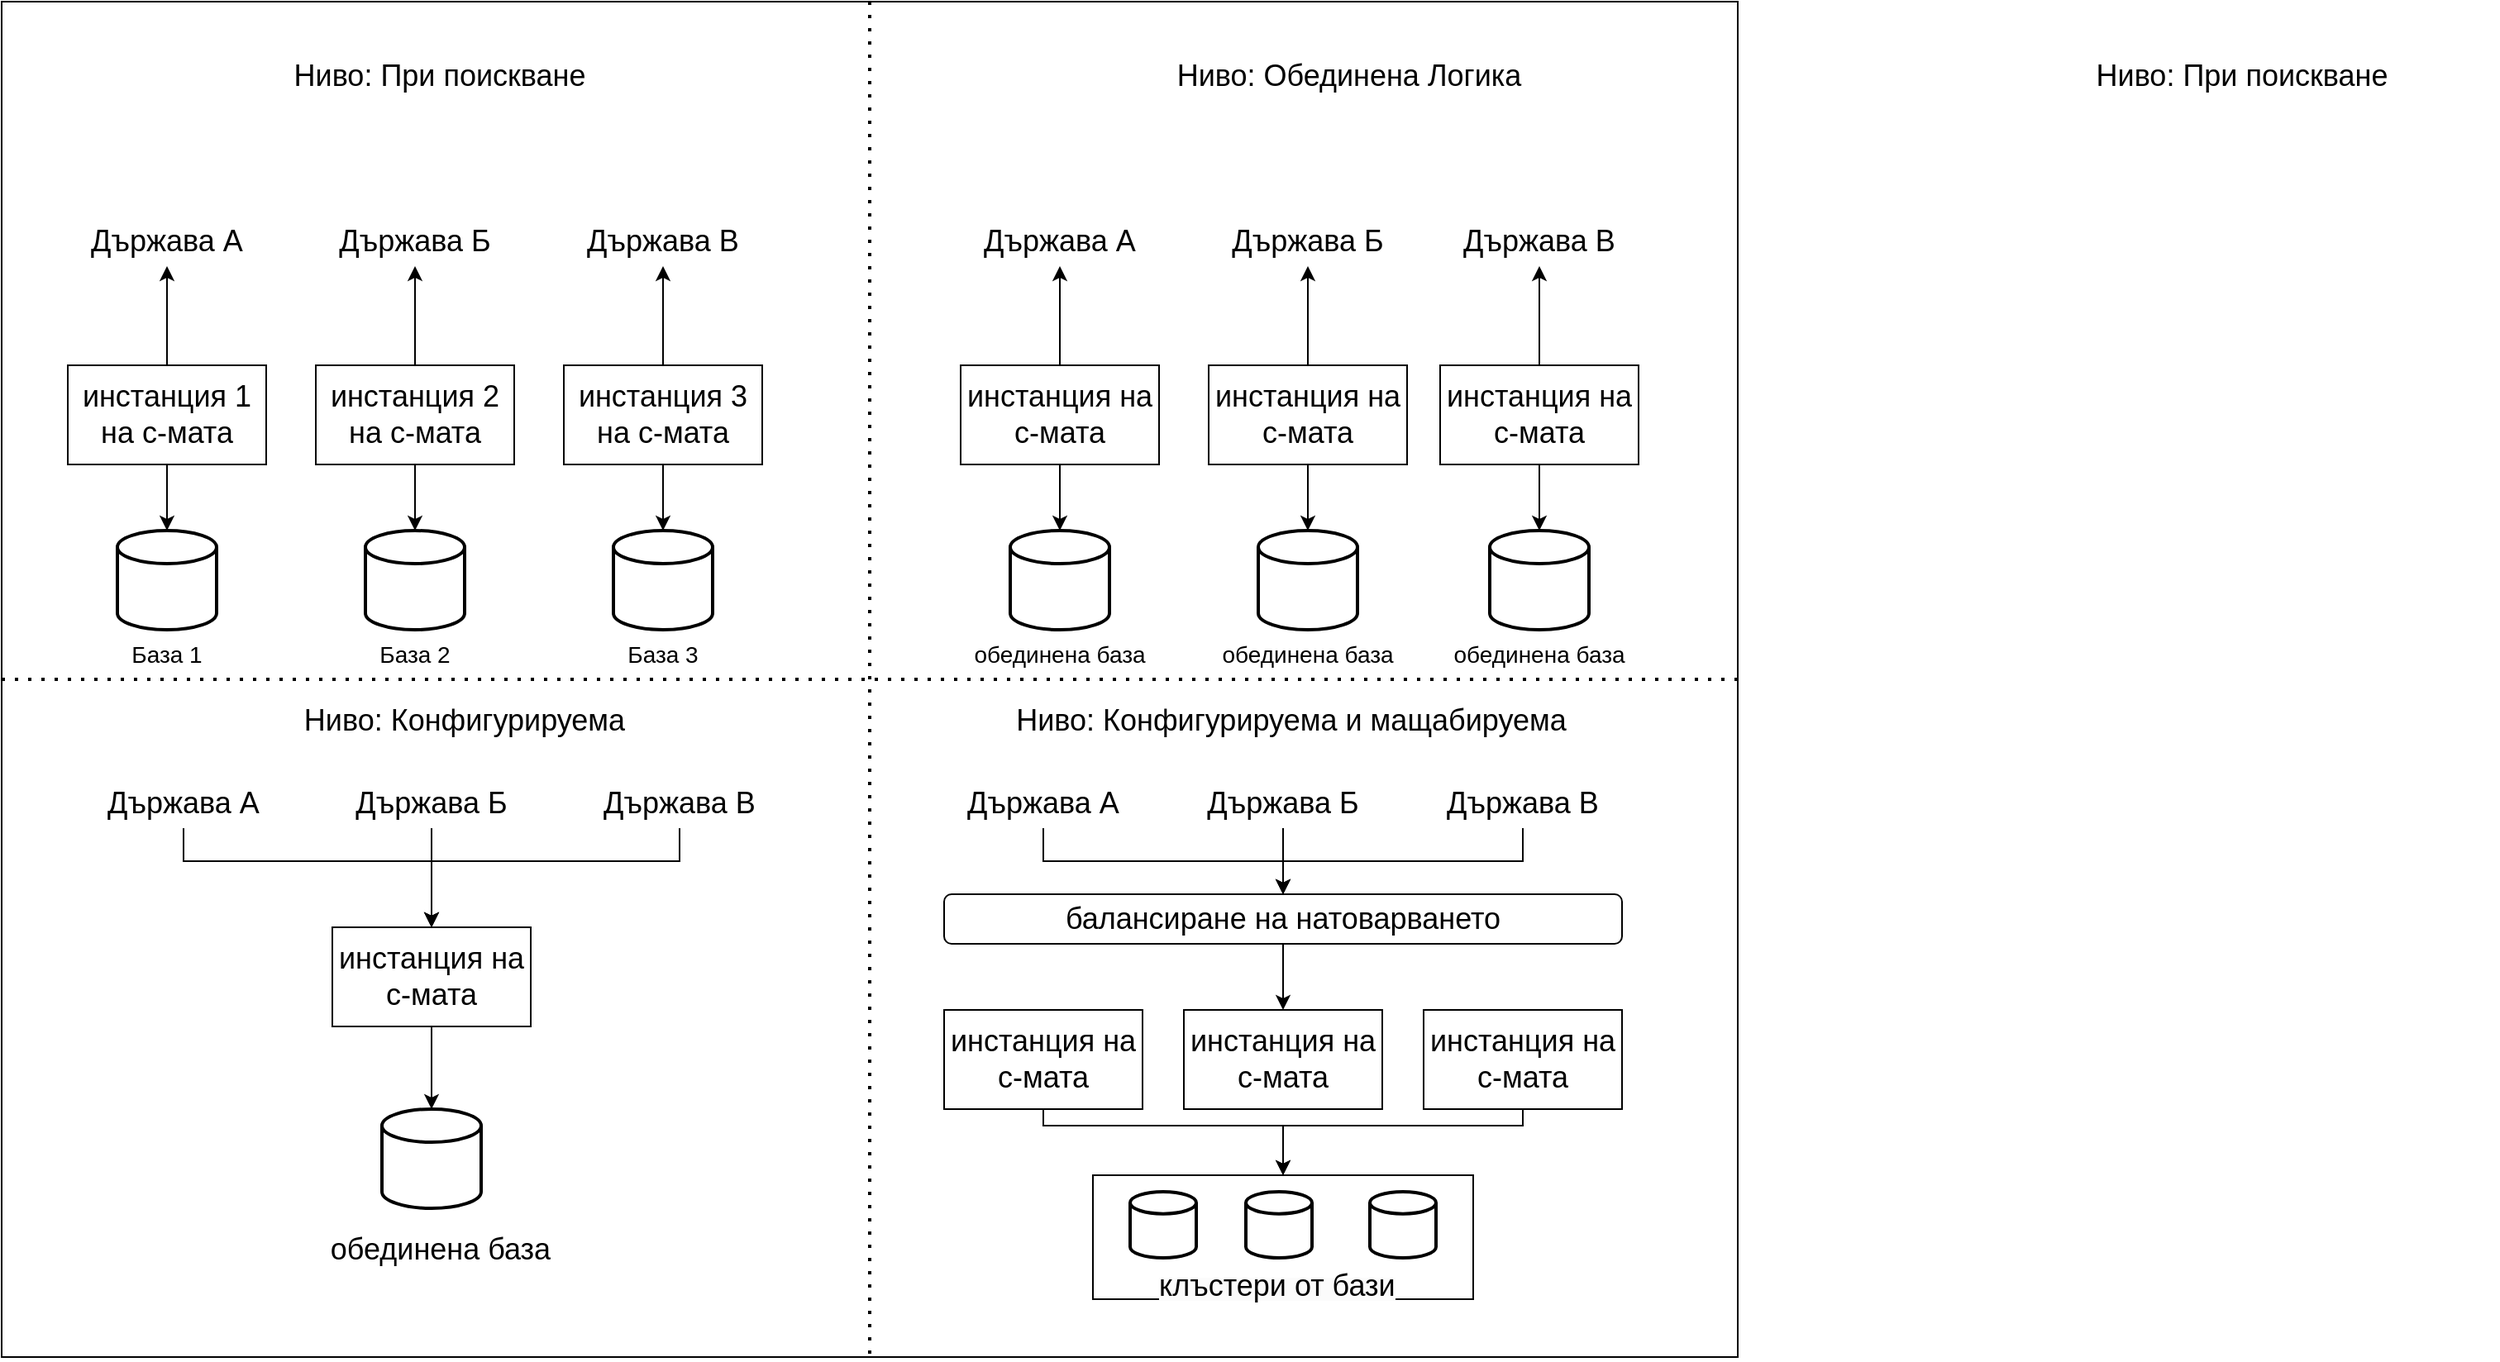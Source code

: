 <mxfile version="23.1.1" type="github">
  <diagram name="Page-1" id="z4rczib-LkPRxgJOSu4e">
    <mxGraphModel dx="2049" dy="1066" grid="1" gridSize="10" guides="1" tooltips="1" connect="1" arrows="1" fold="1" page="1" pageScale="1" pageWidth="827" pageHeight="1169" math="0" shadow="0">
      <root>
        <mxCell id="0" />
        <mxCell id="1" parent="0" />
        <mxCell id="R1ErJ9N_a_U-e3eA8b6c-1" value="" style="rounded=0;whiteSpace=wrap;html=1;" vertex="1" parent="1">
          <mxGeometry x="120" y="120" width="1050" height="820" as="geometry" />
        </mxCell>
        <mxCell id="R1ErJ9N_a_U-e3eA8b6c-5" value="" style="endArrow=none;dashed=1;html=1;dashPattern=1 3;strokeWidth=2;rounded=0;exitX=0;exitY=0.5;exitDx=0;exitDy=0;entryX=1;entryY=0.5;entryDx=0;entryDy=0;" edge="1" parent="1" source="R1ErJ9N_a_U-e3eA8b6c-1" target="R1ErJ9N_a_U-e3eA8b6c-1">
          <mxGeometry width="50" height="50" relative="1" as="geometry">
            <mxPoint x="340" y="420" as="sourcePoint" />
            <mxPoint x="390" y="370" as="targetPoint" />
          </mxGeometry>
        </mxCell>
        <mxCell id="R1ErJ9N_a_U-e3eA8b6c-6" value="" style="endArrow=none;dashed=1;html=1;dashPattern=1 3;strokeWidth=2;rounded=0;exitX=0.5;exitY=0;exitDx=0;exitDy=0;entryX=0.5;entryY=1;entryDx=0;entryDy=0;" edge="1" parent="1" source="R1ErJ9N_a_U-e3eA8b6c-1" target="R1ErJ9N_a_U-e3eA8b6c-1">
          <mxGeometry width="50" height="50" relative="1" as="geometry">
            <mxPoint x="130" y="290" as="sourcePoint" />
            <mxPoint x="880" y="290" as="targetPoint" />
          </mxGeometry>
        </mxCell>
        <mxCell id="R1ErJ9N_a_U-e3eA8b6c-7" value="&lt;font style=&quot;font-size: 18px;&quot;&gt;Ниво: Обединена Логика&lt;/font&gt;" style="text;html=1;strokeColor=none;fillColor=none;align=center;verticalAlign=middle;whiteSpace=wrap;rounded=0;" vertex="1" parent="1">
          <mxGeometry x="780" y="150" width="310" height="30" as="geometry" />
        </mxCell>
        <mxCell id="R1ErJ9N_a_U-e3eA8b6c-8" value="&lt;font style=&quot;font-size: 18px;&quot;&gt;Ниво: При поискване&lt;/font&gt;" style="text;html=1;strokeColor=none;fillColor=none;align=center;verticalAlign=middle;whiteSpace=wrap;rounded=0;" vertex="1" parent="1">
          <mxGeometry x="230" y="150" width="310" height="30" as="geometry" />
        </mxCell>
        <mxCell id="R1ErJ9N_a_U-e3eA8b6c-11" value="" style="edgeStyle=orthogonalEdgeStyle;rounded=0;orthogonalLoop=1;jettySize=auto;html=1;" edge="1" parent="1" source="R1ErJ9N_a_U-e3eA8b6c-9" target="R1ErJ9N_a_U-e3eA8b6c-10">
          <mxGeometry relative="1" as="geometry" />
        </mxCell>
        <mxCell id="R1ErJ9N_a_U-e3eA8b6c-19" value="" style="edgeStyle=orthogonalEdgeStyle;rounded=0;orthogonalLoop=1;jettySize=auto;html=1;" edge="1" parent="1" source="R1ErJ9N_a_U-e3eA8b6c-9" target="R1ErJ9N_a_U-e3eA8b6c-18">
          <mxGeometry relative="1" as="geometry" />
        </mxCell>
        <mxCell id="R1ErJ9N_a_U-e3eA8b6c-9" value="&lt;font style=&quot;font-size: 18px;&quot;&gt;инстанция 1 на с-мата&lt;/font&gt;" style="rounded=0;whiteSpace=wrap;html=1;" vertex="1" parent="1">
          <mxGeometry x="160" y="340" width="120" height="60" as="geometry" />
        </mxCell>
        <mxCell id="R1ErJ9N_a_U-e3eA8b6c-10" value="&lt;font style=&quot;font-size: 18px;&quot;&gt;Държава A&lt;/font&gt;" style="text;html=1;strokeColor=none;fillColor=none;align=center;verticalAlign=middle;whiteSpace=wrap;rounded=0;" vertex="1" parent="1">
          <mxGeometry x="150" y="250" width="140" height="30" as="geometry" />
        </mxCell>
        <mxCell id="R1ErJ9N_a_U-e3eA8b6c-16" value="" style="edgeStyle=orthogonalEdgeStyle;rounded=0;orthogonalLoop=1;jettySize=auto;html=1;" edge="1" parent="1" source="R1ErJ9N_a_U-e3eA8b6c-12" target="R1ErJ9N_a_U-e3eA8b6c-13">
          <mxGeometry relative="1" as="geometry" />
        </mxCell>
        <mxCell id="R1ErJ9N_a_U-e3eA8b6c-38" value="" style="edgeStyle=orthogonalEdgeStyle;rounded=0;orthogonalLoop=1;jettySize=auto;html=1;" edge="1" parent="1" source="R1ErJ9N_a_U-e3eA8b6c-12" target="R1ErJ9N_a_U-e3eA8b6c-20">
          <mxGeometry relative="1" as="geometry" />
        </mxCell>
        <mxCell id="R1ErJ9N_a_U-e3eA8b6c-12" value="&lt;font style=&quot;font-size: 18px;&quot;&gt;инстанция 2 на с-мата&lt;/font&gt;" style="rounded=0;whiteSpace=wrap;html=1;" vertex="1" parent="1">
          <mxGeometry x="310" y="340" width="120" height="60" as="geometry" />
        </mxCell>
        <mxCell id="R1ErJ9N_a_U-e3eA8b6c-13" value="&lt;font style=&quot;font-size: 18px;&quot;&gt;Държава Б&lt;/font&gt;" style="text;html=1;strokeColor=none;fillColor=none;align=center;verticalAlign=middle;whiteSpace=wrap;rounded=0;" vertex="1" parent="1">
          <mxGeometry x="300" y="250" width="140" height="30" as="geometry" />
        </mxCell>
        <mxCell id="R1ErJ9N_a_U-e3eA8b6c-17" value="" style="edgeStyle=orthogonalEdgeStyle;rounded=0;orthogonalLoop=1;jettySize=auto;html=1;" edge="1" parent="1" source="R1ErJ9N_a_U-e3eA8b6c-14" target="R1ErJ9N_a_U-e3eA8b6c-15">
          <mxGeometry relative="1" as="geometry" />
        </mxCell>
        <mxCell id="R1ErJ9N_a_U-e3eA8b6c-39" value="" style="edgeStyle=orthogonalEdgeStyle;rounded=0;orthogonalLoop=1;jettySize=auto;html=1;" edge="1" parent="1" source="R1ErJ9N_a_U-e3eA8b6c-14" target="R1ErJ9N_a_U-e3eA8b6c-22">
          <mxGeometry relative="1" as="geometry" />
        </mxCell>
        <mxCell id="R1ErJ9N_a_U-e3eA8b6c-14" value="&lt;font style=&quot;font-size: 18px;&quot;&gt;инстанция 3 на с-мата&lt;/font&gt;" style="rounded=0;whiteSpace=wrap;html=1;" vertex="1" parent="1">
          <mxGeometry x="460" y="340" width="120" height="60" as="geometry" />
        </mxCell>
        <mxCell id="R1ErJ9N_a_U-e3eA8b6c-15" value="&lt;font style=&quot;font-size: 18px;&quot;&gt;Държава В&lt;/font&gt;" style="text;html=1;strokeColor=none;fillColor=none;align=center;verticalAlign=middle;whiteSpace=wrap;rounded=0;" vertex="1" parent="1">
          <mxGeometry x="450" y="250" width="140" height="30" as="geometry" />
        </mxCell>
        <mxCell id="R1ErJ9N_a_U-e3eA8b6c-18" value="" style="strokeWidth=2;html=1;shape=mxgraph.flowchart.database;whiteSpace=wrap;" vertex="1" parent="1">
          <mxGeometry x="190" y="440" width="60" height="60" as="geometry" />
        </mxCell>
        <mxCell id="R1ErJ9N_a_U-e3eA8b6c-20" value="" style="strokeWidth=2;html=1;shape=mxgraph.flowchart.database;whiteSpace=wrap;" vertex="1" parent="1">
          <mxGeometry x="340" y="440" width="60" height="60" as="geometry" />
        </mxCell>
        <mxCell id="R1ErJ9N_a_U-e3eA8b6c-22" value="" style="strokeWidth=2;html=1;shape=mxgraph.flowchart.database;whiteSpace=wrap;" vertex="1" parent="1">
          <mxGeometry x="490" y="440" width="60" height="60" as="geometry" />
        </mxCell>
        <mxCell id="R1ErJ9N_a_U-e3eA8b6c-23" value="&lt;font style=&quot;font-size: 18px;&quot;&gt;Ниво: При поискване&lt;/font&gt;" style="text;html=1;strokeColor=none;fillColor=none;align=center;verticalAlign=middle;whiteSpace=wrap;rounded=0;" vertex="1" parent="1">
          <mxGeometry x="1320" y="150" width="310" height="30" as="geometry" />
        </mxCell>
        <mxCell id="R1ErJ9N_a_U-e3eA8b6c-24" value="" style="edgeStyle=orthogonalEdgeStyle;rounded=0;orthogonalLoop=1;jettySize=auto;html=1;" edge="1" parent="1" source="R1ErJ9N_a_U-e3eA8b6c-26" target="R1ErJ9N_a_U-e3eA8b6c-27">
          <mxGeometry relative="1" as="geometry" />
        </mxCell>
        <mxCell id="R1ErJ9N_a_U-e3eA8b6c-25" value="" style="edgeStyle=orthogonalEdgeStyle;rounded=0;orthogonalLoop=1;jettySize=auto;html=1;" edge="1" parent="1" source="R1ErJ9N_a_U-e3eA8b6c-26" target="R1ErJ9N_a_U-e3eA8b6c-34">
          <mxGeometry relative="1" as="geometry" />
        </mxCell>
        <mxCell id="R1ErJ9N_a_U-e3eA8b6c-26" value="&lt;font style=&quot;font-size: 18px;&quot;&gt;инстанция на с-мата&lt;/font&gt;" style="rounded=0;whiteSpace=wrap;html=1;" vertex="1" parent="1">
          <mxGeometry x="700" y="340" width="120" height="60" as="geometry" />
        </mxCell>
        <mxCell id="R1ErJ9N_a_U-e3eA8b6c-27" value="&lt;font style=&quot;font-size: 18px;&quot;&gt;Държава A&lt;/font&gt;" style="text;html=1;strokeColor=none;fillColor=none;align=center;verticalAlign=middle;whiteSpace=wrap;rounded=0;" vertex="1" parent="1">
          <mxGeometry x="690" y="250" width="140" height="30" as="geometry" />
        </mxCell>
        <mxCell id="R1ErJ9N_a_U-e3eA8b6c-28" value="" style="edgeStyle=orthogonalEdgeStyle;rounded=0;orthogonalLoop=1;jettySize=auto;html=1;" edge="1" parent="1" source="R1ErJ9N_a_U-e3eA8b6c-29" target="R1ErJ9N_a_U-e3eA8b6c-30">
          <mxGeometry relative="1" as="geometry" />
        </mxCell>
        <mxCell id="R1ErJ9N_a_U-e3eA8b6c-37" value="" style="edgeStyle=orthogonalEdgeStyle;rounded=0;orthogonalLoop=1;jettySize=auto;html=1;" edge="1" parent="1" source="R1ErJ9N_a_U-e3eA8b6c-29" target="R1ErJ9N_a_U-e3eA8b6c-35">
          <mxGeometry relative="1" as="geometry" />
        </mxCell>
        <mxCell id="R1ErJ9N_a_U-e3eA8b6c-29" value="&lt;font style=&quot;font-size: 18px;&quot;&gt;инстанция на с-мата&lt;/font&gt;" style="rounded=0;whiteSpace=wrap;html=1;" vertex="1" parent="1">
          <mxGeometry x="850" y="340" width="120" height="60" as="geometry" />
        </mxCell>
        <mxCell id="R1ErJ9N_a_U-e3eA8b6c-30" value="&lt;font style=&quot;font-size: 18px;&quot;&gt;Държава Б&lt;/font&gt;" style="text;html=1;strokeColor=none;fillColor=none;align=center;verticalAlign=middle;whiteSpace=wrap;rounded=0;" vertex="1" parent="1">
          <mxGeometry x="840" y="250" width="140" height="30" as="geometry" />
        </mxCell>
        <mxCell id="R1ErJ9N_a_U-e3eA8b6c-31" value="" style="edgeStyle=orthogonalEdgeStyle;rounded=0;orthogonalLoop=1;jettySize=auto;html=1;" edge="1" parent="1" source="R1ErJ9N_a_U-e3eA8b6c-32" target="R1ErJ9N_a_U-e3eA8b6c-33">
          <mxGeometry relative="1" as="geometry" />
        </mxCell>
        <mxCell id="R1ErJ9N_a_U-e3eA8b6c-41" value="" style="edgeStyle=orthogonalEdgeStyle;rounded=0;orthogonalLoop=1;jettySize=auto;html=1;" edge="1" parent="1" source="R1ErJ9N_a_U-e3eA8b6c-32" target="R1ErJ9N_a_U-e3eA8b6c-36">
          <mxGeometry relative="1" as="geometry" />
        </mxCell>
        <mxCell id="R1ErJ9N_a_U-e3eA8b6c-32" value="&lt;font style=&quot;font-size: 18px;&quot;&gt;инстанция на с-мата&lt;/font&gt;" style="rounded=0;whiteSpace=wrap;html=1;" vertex="1" parent="1">
          <mxGeometry x="990" y="340" width="120" height="60" as="geometry" />
        </mxCell>
        <mxCell id="R1ErJ9N_a_U-e3eA8b6c-33" value="&lt;font style=&quot;font-size: 18px;&quot;&gt;Държава В&lt;/font&gt;" style="text;html=1;strokeColor=none;fillColor=none;align=center;verticalAlign=middle;whiteSpace=wrap;rounded=0;" vertex="1" parent="1">
          <mxGeometry x="980" y="250" width="140" height="30" as="geometry" />
        </mxCell>
        <mxCell id="R1ErJ9N_a_U-e3eA8b6c-34" value="" style="strokeWidth=2;html=1;shape=mxgraph.flowchart.database;whiteSpace=wrap;" vertex="1" parent="1">
          <mxGeometry x="730" y="440" width="60" height="60" as="geometry" />
        </mxCell>
        <mxCell id="R1ErJ9N_a_U-e3eA8b6c-35" value="" style="strokeWidth=2;html=1;shape=mxgraph.flowchart.database;whiteSpace=wrap;" vertex="1" parent="1">
          <mxGeometry x="880" y="440" width="60" height="60" as="geometry" />
        </mxCell>
        <mxCell id="R1ErJ9N_a_U-e3eA8b6c-36" value="" style="strokeWidth=2;html=1;shape=mxgraph.flowchart.database;whiteSpace=wrap;" vertex="1" parent="1">
          <mxGeometry x="1020" y="440" width="60" height="60" as="geometry" />
        </mxCell>
        <mxCell id="R1ErJ9N_a_U-e3eA8b6c-42" value="&lt;font style=&quot;font-size: 14px;&quot;&gt;База 1&lt;/font&gt;" style="text;html=1;strokeColor=none;fillColor=none;align=center;verticalAlign=middle;whiteSpace=wrap;rounded=0;" vertex="1" parent="1">
          <mxGeometry x="190" y="500" width="60" height="30" as="geometry" />
        </mxCell>
        <mxCell id="R1ErJ9N_a_U-e3eA8b6c-43" value="&lt;font style=&quot;font-size: 14px;&quot;&gt;База 2&lt;/font&gt;" style="text;html=1;strokeColor=none;fillColor=none;align=center;verticalAlign=middle;whiteSpace=wrap;rounded=0;" vertex="1" parent="1">
          <mxGeometry x="340" y="500" width="60" height="30" as="geometry" />
        </mxCell>
        <mxCell id="R1ErJ9N_a_U-e3eA8b6c-45" value="&lt;font style=&quot;font-size: 14px;&quot;&gt;База 3&lt;/font&gt;" style="text;html=1;strokeColor=none;fillColor=none;align=center;verticalAlign=middle;whiteSpace=wrap;rounded=0;" vertex="1" parent="1">
          <mxGeometry x="490" y="500" width="60" height="30" as="geometry" />
        </mxCell>
        <mxCell id="R1ErJ9N_a_U-e3eA8b6c-50" value="&lt;font style=&quot;font-size: 14px;&quot;&gt;обединена база&lt;/font&gt;" style="text;html=1;strokeColor=none;fillColor=none;align=center;verticalAlign=middle;whiteSpace=wrap;rounded=0;" vertex="1" parent="1">
          <mxGeometry x="700" y="500" width="120" height="30" as="geometry" />
        </mxCell>
        <mxCell id="R1ErJ9N_a_U-e3eA8b6c-52" value="&lt;font style=&quot;font-size: 14px;&quot;&gt;обединена база&lt;/font&gt;" style="text;html=1;strokeColor=none;fillColor=none;align=center;verticalAlign=middle;whiteSpace=wrap;rounded=0;" vertex="1" parent="1">
          <mxGeometry x="855" y="500" width="110" height="30" as="geometry" />
        </mxCell>
        <mxCell id="R1ErJ9N_a_U-e3eA8b6c-53" value="&lt;font style=&quot;font-size: 14px;&quot;&gt;обединена база&lt;/font&gt;" style="text;html=1;strokeColor=none;fillColor=none;align=center;verticalAlign=middle;whiteSpace=wrap;rounded=0;" vertex="1" parent="1">
          <mxGeometry x="995" y="500" width="110" height="30" as="geometry" />
        </mxCell>
        <mxCell id="R1ErJ9N_a_U-e3eA8b6c-55" value="&lt;font style=&quot;font-size: 18px;&quot;&gt;Ниво: Конфигурируема и мащабируема&lt;/font&gt;" style="text;html=1;strokeColor=none;fillColor=none;align=center;verticalAlign=middle;whiteSpace=wrap;rounded=0;" vertex="1" parent="1">
          <mxGeometry x="720" y="540" width="360" height="30" as="geometry" />
        </mxCell>
        <mxCell id="R1ErJ9N_a_U-e3eA8b6c-90" style="edgeStyle=orthogonalEdgeStyle;rounded=0;orthogonalLoop=1;jettySize=auto;html=1;" edge="1" parent="1" source="R1ErJ9N_a_U-e3eA8b6c-56" target="R1ErJ9N_a_U-e3eA8b6c-85">
          <mxGeometry relative="1" as="geometry">
            <Array as="points">
              <mxPoint x="750" y="800" />
              <mxPoint x="895" y="800" />
            </Array>
          </mxGeometry>
        </mxCell>
        <mxCell id="R1ErJ9N_a_U-e3eA8b6c-56" value="&lt;font style=&quot;font-size: 18px;&quot;&gt;инстанция на с-мата&lt;/font&gt;" style="rounded=0;whiteSpace=wrap;html=1;" vertex="1" parent="1">
          <mxGeometry x="690" y="730" width="120" height="60" as="geometry" />
        </mxCell>
        <mxCell id="R1ErJ9N_a_U-e3eA8b6c-64" value="" style="edgeStyle=orthogonalEdgeStyle;rounded=0;orthogonalLoop=1;jettySize=auto;html=1;" edge="1" parent="1" source="R1ErJ9N_a_U-e3eA8b6c-57" target="R1ErJ9N_a_U-e3eA8b6c-63">
          <mxGeometry relative="1" as="geometry" />
        </mxCell>
        <mxCell id="R1ErJ9N_a_U-e3eA8b6c-57" value="&lt;font style=&quot;font-size: 18px;&quot;&gt;Държава A&lt;/font&gt;" style="text;html=1;strokeColor=none;fillColor=none;align=center;verticalAlign=middle;whiteSpace=wrap;rounded=0;" vertex="1" parent="1">
          <mxGeometry x="680" y="590" width="140" height="30" as="geometry" />
        </mxCell>
        <mxCell id="R1ErJ9N_a_U-e3eA8b6c-58" value="&lt;font style=&quot;font-size: 18px;&quot;&gt;инстанция на с-мата&lt;/font&gt;" style="rounded=0;whiteSpace=wrap;html=1;" vertex="1" parent="1">
          <mxGeometry x="835" y="730" width="120" height="60" as="geometry" />
        </mxCell>
        <mxCell id="R1ErJ9N_a_U-e3eA8b6c-65" value="" style="edgeStyle=orthogonalEdgeStyle;rounded=0;orthogonalLoop=1;jettySize=auto;html=1;" edge="1" parent="1" source="R1ErJ9N_a_U-e3eA8b6c-59" target="R1ErJ9N_a_U-e3eA8b6c-63">
          <mxGeometry relative="1" as="geometry" />
        </mxCell>
        <mxCell id="R1ErJ9N_a_U-e3eA8b6c-59" value="&lt;font style=&quot;font-size: 18px;&quot;&gt;Държава Б&lt;/font&gt;" style="text;html=1;strokeColor=none;fillColor=none;align=center;verticalAlign=middle;whiteSpace=wrap;rounded=0;" vertex="1" parent="1">
          <mxGeometry x="825" y="590" width="140" height="30" as="geometry" />
        </mxCell>
        <mxCell id="R1ErJ9N_a_U-e3eA8b6c-93" style="edgeStyle=orthogonalEdgeStyle;rounded=0;orthogonalLoop=1;jettySize=auto;html=1;" edge="1" parent="1" source="R1ErJ9N_a_U-e3eA8b6c-60" target="R1ErJ9N_a_U-e3eA8b6c-85">
          <mxGeometry relative="1" as="geometry">
            <Array as="points">
              <mxPoint x="1040" y="800" />
              <mxPoint x="895" y="800" />
            </Array>
          </mxGeometry>
        </mxCell>
        <mxCell id="R1ErJ9N_a_U-e3eA8b6c-60" value="&lt;font style=&quot;font-size: 18px;&quot;&gt;инстанция на с-мата&lt;/font&gt;" style="rounded=0;whiteSpace=wrap;html=1;" vertex="1" parent="1">
          <mxGeometry x="980" y="730" width="120" height="60" as="geometry" />
        </mxCell>
        <mxCell id="R1ErJ9N_a_U-e3eA8b6c-66" value="" style="edgeStyle=orthogonalEdgeStyle;rounded=0;orthogonalLoop=1;jettySize=auto;html=1;" edge="1" parent="1" source="R1ErJ9N_a_U-e3eA8b6c-61" target="R1ErJ9N_a_U-e3eA8b6c-63">
          <mxGeometry relative="1" as="geometry" />
        </mxCell>
        <mxCell id="R1ErJ9N_a_U-e3eA8b6c-61" value="&lt;font style=&quot;font-size: 18px;&quot;&gt;Държава В&lt;/font&gt;" style="text;html=1;strokeColor=none;fillColor=none;align=center;verticalAlign=middle;whiteSpace=wrap;rounded=0;" vertex="1" parent="1">
          <mxGeometry x="970" y="590" width="140" height="30" as="geometry" />
        </mxCell>
        <mxCell id="R1ErJ9N_a_U-e3eA8b6c-67" value="" style="edgeStyle=orthogonalEdgeStyle;rounded=0;orthogonalLoop=1;jettySize=auto;html=1;" edge="1" parent="1" source="R1ErJ9N_a_U-e3eA8b6c-63" target="R1ErJ9N_a_U-e3eA8b6c-58">
          <mxGeometry relative="1" as="geometry" />
        </mxCell>
        <mxCell id="R1ErJ9N_a_U-e3eA8b6c-63" value="&lt;font style=&quot;font-size: 18px;&quot;&gt;балансиране на натоварването&lt;/font&gt;" style="rounded=1;whiteSpace=wrap;html=1;" vertex="1" parent="1">
          <mxGeometry x="690" y="660" width="410" height="30" as="geometry" />
        </mxCell>
        <mxCell id="R1ErJ9N_a_U-e3eA8b6c-82" value="" style="edgeStyle=orthogonalEdgeStyle;rounded=0;orthogonalLoop=1;jettySize=auto;html=1;" edge="1" parent="1" source="R1ErJ9N_a_U-e3eA8b6c-73" target="R1ErJ9N_a_U-e3eA8b6c-77">
          <mxGeometry relative="1" as="geometry" />
        </mxCell>
        <mxCell id="R1ErJ9N_a_U-e3eA8b6c-73" value="&lt;font style=&quot;font-size: 18px;&quot;&gt;инстанция на с-мата&lt;/font&gt;" style="rounded=0;whiteSpace=wrap;html=1;" vertex="1" parent="1">
          <mxGeometry x="320" y="680" width="120" height="60" as="geometry" />
        </mxCell>
        <mxCell id="R1ErJ9N_a_U-e3eA8b6c-80" style="edgeStyle=orthogonalEdgeStyle;rounded=0;orthogonalLoop=1;jettySize=auto;html=1;" edge="1" parent="1" source="R1ErJ9N_a_U-e3eA8b6c-74" target="R1ErJ9N_a_U-e3eA8b6c-73">
          <mxGeometry relative="1" as="geometry">
            <Array as="points">
              <mxPoint x="230" y="640" />
              <mxPoint x="380" y="640" />
            </Array>
          </mxGeometry>
        </mxCell>
        <mxCell id="R1ErJ9N_a_U-e3eA8b6c-74" value="&lt;font style=&quot;font-size: 18px;&quot;&gt;Държава A&lt;/font&gt;" style="text;html=1;strokeColor=none;fillColor=none;align=center;verticalAlign=middle;whiteSpace=wrap;rounded=0;" vertex="1" parent="1">
          <mxGeometry x="160" y="590" width="140" height="30" as="geometry" />
        </mxCell>
        <mxCell id="R1ErJ9N_a_U-e3eA8b6c-79" value="" style="edgeStyle=orthogonalEdgeStyle;rounded=0;orthogonalLoop=1;jettySize=auto;html=1;" edge="1" parent="1" source="R1ErJ9N_a_U-e3eA8b6c-75" target="R1ErJ9N_a_U-e3eA8b6c-73">
          <mxGeometry relative="1" as="geometry" />
        </mxCell>
        <mxCell id="R1ErJ9N_a_U-e3eA8b6c-75" value="&lt;font style=&quot;font-size: 18px;&quot;&gt;Държава Б&lt;/font&gt;" style="text;html=1;strokeColor=none;fillColor=none;align=center;verticalAlign=middle;whiteSpace=wrap;rounded=0;" vertex="1" parent="1">
          <mxGeometry x="310" y="590" width="140" height="30" as="geometry" />
        </mxCell>
        <mxCell id="R1ErJ9N_a_U-e3eA8b6c-81" style="edgeStyle=orthogonalEdgeStyle;rounded=0;orthogonalLoop=1;jettySize=auto;html=1;" edge="1" parent="1" source="R1ErJ9N_a_U-e3eA8b6c-76" target="R1ErJ9N_a_U-e3eA8b6c-73">
          <mxGeometry relative="1" as="geometry">
            <Array as="points">
              <mxPoint x="530" y="640" />
              <mxPoint x="380" y="640" />
            </Array>
          </mxGeometry>
        </mxCell>
        <mxCell id="R1ErJ9N_a_U-e3eA8b6c-76" value="&lt;font style=&quot;font-size: 18px;&quot;&gt;Държава В&lt;/font&gt;" style="text;html=1;strokeColor=none;fillColor=none;align=center;verticalAlign=middle;whiteSpace=wrap;rounded=0;" vertex="1" parent="1">
          <mxGeometry x="460" y="590" width="140" height="30" as="geometry" />
        </mxCell>
        <mxCell id="R1ErJ9N_a_U-e3eA8b6c-77" value="" style="strokeWidth=2;html=1;shape=mxgraph.flowchart.database;whiteSpace=wrap;" vertex="1" parent="1">
          <mxGeometry x="350" y="790" width="60" height="60" as="geometry" />
        </mxCell>
        <mxCell id="R1ErJ9N_a_U-e3eA8b6c-78" value="&lt;font style=&quot;font-size: 18px;&quot;&gt;Ниво: Конфигурируема&lt;/font&gt;" style="text;html=1;strokeColor=none;fillColor=none;align=center;verticalAlign=middle;whiteSpace=wrap;rounded=0;" vertex="1" parent="1">
          <mxGeometry x="220" y="540" width="360" height="30" as="geometry" />
        </mxCell>
        <mxCell id="R1ErJ9N_a_U-e3eA8b6c-84" value="&lt;font style=&quot;font-size: 18px;&quot;&gt;обединена база&lt;/font&gt;" style="text;html=1;strokeColor=none;fillColor=none;align=center;verticalAlign=middle;whiteSpace=wrap;rounded=0;" vertex="1" parent="1">
          <mxGeometry x="312.5" y="860" width="145" height="30" as="geometry" />
        </mxCell>
        <mxCell id="R1ErJ9N_a_U-e3eA8b6c-85" value="" style="rounded=0;whiteSpace=wrap;html=1;" vertex="1" parent="1">
          <mxGeometry x="780" y="830" width="230" height="75" as="geometry" />
        </mxCell>
        <mxCell id="R1ErJ9N_a_U-e3eA8b6c-94" value="" style="strokeWidth=2;html=1;shape=mxgraph.flowchart.database;whiteSpace=wrap;" vertex="1" parent="1">
          <mxGeometry x="802.5" y="840" width="40" height="40" as="geometry" />
        </mxCell>
        <mxCell id="R1ErJ9N_a_U-e3eA8b6c-98" value="" style="strokeWidth=2;html=1;shape=mxgraph.flowchart.database;whiteSpace=wrap;" vertex="1" parent="1">
          <mxGeometry x="947.5" y="840" width="40" height="40" as="geometry" />
        </mxCell>
        <mxCell id="R1ErJ9N_a_U-e3eA8b6c-99" value="" style="strokeWidth=2;html=1;shape=mxgraph.flowchart.database;whiteSpace=wrap;" vertex="1" parent="1">
          <mxGeometry x="872.5" y="840" width="40" height="40" as="geometry" />
        </mxCell>
        <mxCell id="R1ErJ9N_a_U-e3eA8b6c-101" value="&lt;span style=&quot;color: rgb(0, 0, 0); font-family: Helvetica; font-style: normal; font-variant-ligatures: normal; font-variant-caps: normal; font-weight: 400; letter-spacing: normal; orphans: 2; text-align: left; text-indent: 0px; text-transform: none; widows: 2; word-spacing: 0px; -webkit-text-stroke-width: 0px; background-color: rgb(251, 251, 251); text-decoration-thickness: initial; text-decoration-style: initial; text-decoration-color: initial; float: none; display: inline !important;&quot;&gt;&lt;font style=&quot;font-size: 18px;&quot;&gt;клъстери от бази&lt;/font&gt;&lt;/span&gt;" style="text;whiteSpace=wrap;html=1;" vertex="1" parent="1">
          <mxGeometry x="817.5" y="880" width="150" height="40" as="geometry" />
        </mxCell>
      </root>
    </mxGraphModel>
  </diagram>
</mxfile>
